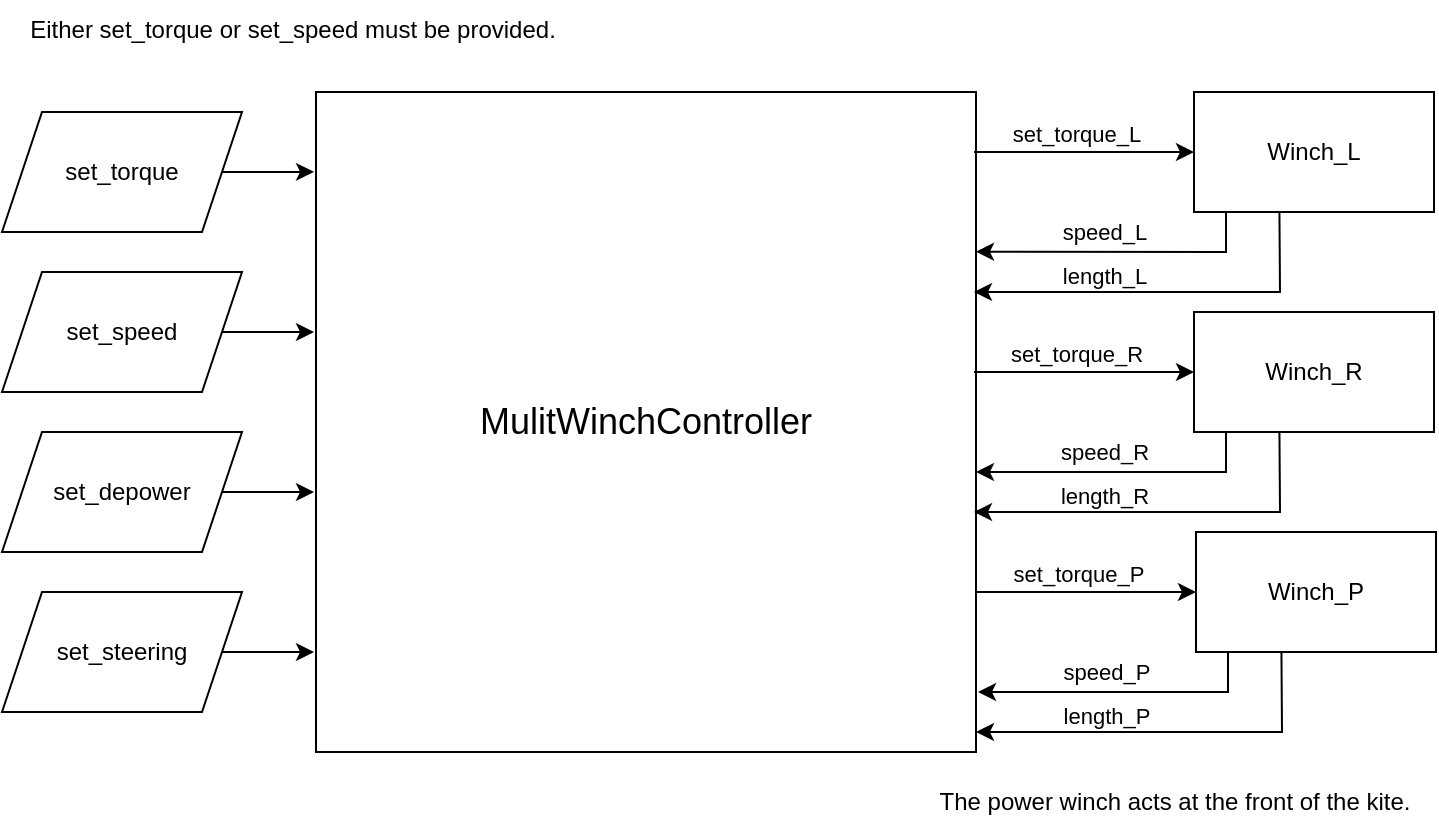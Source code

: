 <mxfile version="24.7.8">
  <diagram id="C5RBs43oDa-KdzZeNtuy" name="Page-1">
    <mxGraphModel dx="1017" dy="792" grid="1" gridSize="10" guides="1" tooltips="1" connect="1" arrows="1" fold="1" page="1" pageScale="1" pageWidth="827" pageHeight="1169" math="0" shadow="0">
      <root>
        <mxCell id="WIyWlLk6GJQsqaUBKTNV-0" />
        <mxCell id="WIyWlLk6GJQsqaUBKTNV-1" parent="WIyWlLk6GJQsqaUBKTNV-0" />
        <mxCell id="1Q-BHkRfI8R_v9FOW4Js-0" value="&lt;font style=&quot;font-size: 18px;&quot;&gt;MulitWinchController&lt;/font&gt;" style="whiteSpace=wrap;html=1;aspect=fixed;" parent="WIyWlLk6GJQsqaUBKTNV-1" vertex="1">
          <mxGeometry x="201" y="210" width="330" height="330" as="geometry" />
        </mxCell>
        <mxCell id="1Q-BHkRfI8R_v9FOW4Js-1" value="set_torque" style="shape=parallelogram;perimeter=parallelogramPerimeter;whiteSpace=wrap;html=1;fixedSize=1;" parent="WIyWlLk6GJQsqaUBKTNV-1" vertex="1">
          <mxGeometry x="44" y="220" width="120" height="60" as="geometry" />
        </mxCell>
        <mxCell id="1Q-BHkRfI8R_v9FOW4Js-2" value="set_speed" style="shape=parallelogram;perimeter=parallelogramPerimeter;whiteSpace=wrap;html=1;fixedSize=1;" parent="WIyWlLk6GJQsqaUBKTNV-1" vertex="1">
          <mxGeometry x="44" y="300" width="120" height="60" as="geometry" />
        </mxCell>
        <mxCell id="1Q-BHkRfI8R_v9FOW4Js-3" value="" style="endArrow=classic;html=1;rounded=0;exitX=1;exitY=0.5;exitDx=0;exitDy=0;entryX=-0.003;entryY=0.121;entryDx=0;entryDy=0;entryPerimeter=0;" parent="WIyWlLk6GJQsqaUBKTNV-1" source="1Q-BHkRfI8R_v9FOW4Js-1" target="1Q-BHkRfI8R_v9FOW4Js-0" edge="1">
          <mxGeometry width="50" height="50" relative="1" as="geometry">
            <mxPoint x="364" y="420" as="sourcePoint" />
            <mxPoint x="414" y="370" as="targetPoint" />
          </mxGeometry>
        </mxCell>
        <mxCell id="1Q-BHkRfI8R_v9FOW4Js-4" value="" style="endArrow=classic;html=1;rounded=0;exitX=1;exitY=0.5;exitDx=0;exitDy=0;" parent="WIyWlLk6GJQsqaUBKTNV-1" source="1Q-BHkRfI8R_v9FOW4Js-2" edge="1">
          <mxGeometry width="50" height="50" relative="1" as="geometry">
            <mxPoint x="364" y="420" as="sourcePoint" />
            <mxPoint x="200" y="330" as="targetPoint" />
          </mxGeometry>
        </mxCell>
        <mxCell id="1Q-BHkRfI8R_v9FOW4Js-5" value="set_depower" style="shape=parallelogram;perimeter=parallelogramPerimeter;whiteSpace=wrap;html=1;fixedSize=1;" parent="WIyWlLk6GJQsqaUBKTNV-1" vertex="1">
          <mxGeometry x="44" y="380" width="120" height="60" as="geometry" />
        </mxCell>
        <mxCell id="1Q-BHkRfI8R_v9FOW4Js-6" value="set_steering" style="shape=parallelogram;perimeter=parallelogramPerimeter;whiteSpace=wrap;html=1;fixedSize=1;" parent="WIyWlLk6GJQsqaUBKTNV-1" vertex="1">
          <mxGeometry x="44" y="460" width="120" height="60" as="geometry" />
        </mxCell>
        <mxCell id="1Q-BHkRfI8R_v9FOW4Js-7" value="" style="endArrow=classic;html=1;rounded=0;exitX=1;exitY=0.5;exitDx=0;exitDy=0;" parent="WIyWlLk6GJQsqaUBKTNV-1" source="1Q-BHkRfI8R_v9FOW4Js-5" edge="1">
          <mxGeometry width="50" height="50" relative="1" as="geometry">
            <mxPoint x="364" y="420" as="sourcePoint" />
            <mxPoint x="200" y="410" as="targetPoint" />
          </mxGeometry>
        </mxCell>
        <mxCell id="1Q-BHkRfI8R_v9FOW4Js-8" value="" style="endArrow=classic;html=1;rounded=0;exitX=1;exitY=0.5;exitDx=0;exitDy=0;" parent="WIyWlLk6GJQsqaUBKTNV-1" source="1Q-BHkRfI8R_v9FOW4Js-6" edge="1">
          <mxGeometry width="50" height="50" relative="1" as="geometry">
            <mxPoint x="364" y="420" as="sourcePoint" />
            <mxPoint x="200" y="490" as="targetPoint" />
          </mxGeometry>
        </mxCell>
        <mxCell id="1Q-BHkRfI8R_v9FOW4Js-16" value="Winch_L" style="rounded=0;whiteSpace=wrap;html=1;" parent="WIyWlLk6GJQsqaUBKTNV-1" vertex="1">
          <mxGeometry x="640" y="210" width="120" height="60" as="geometry" />
        </mxCell>
        <mxCell id="A10irX5c-ZqoLDYSONGR-0" value="" style="endArrow=classic;html=1;rounded=0;entryX=0;entryY=0.5;entryDx=0;entryDy=0;exitX=0.997;exitY=0.091;exitDx=0;exitDy=0;exitPerimeter=0;" parent="WIyWlLk6GJQsqaUBKTNV-1" source="1Q-BHkRfI8R_v9FOW4Js-0" target="1Q-BHkRfI8R_v9FOW4Js-16" edge="1">
          <mxGeometry width="50" height="50" relative="1" as="geometry">
            <mxPoint x="410" y="430" as="sourcePoint" />
            <mxPoint x="460" y="380" as="targetPoint" />
          </mxGeometry>
        </mxCell>
        <mxCell id="A10irX5c-ZqoLDYSONGR-1" value="set_torque_L" style="edgeLabel;html=1;align=center;verticalAlign=middle;resizable=0;points=[];" parent="A10irX5c-ZqoLDYSONGR-0" vertex="1" connectable="0">
          <mxGeometry x="-0.304" y="2" relative="1" as="geometry">
            <mxPoint x="12" y="-7" as="offset" />
          </mxGeometry>
        </mxCell>
        <mxCell id="A10irX5c-ZqoLDYSONGR-3" value="" style="endArrow=classic;html=1;rounded=0;entryX=1;entryY=0.242;entryDx=0;entryDy=0;entryPerimeter=0;" parent="WIyWlLk6GJQsqaUBKTNV-1" target="1Q-BHkRfI8R_v9FOW4Js-0" edge="1">
          <mxGeometry width="50" height="50" relative="1" as="geometry">
            <mxPoint x="656" y="280" as="sourcePoint" />
            <mxPoint x="600" y="380" as="targetPoint" />
            <Array as="points">
              <mxPoint x="656" y="270" />
              <mxPoint x="656" y="280" />
              <mxPoint x="656" y="290" />
            </Array>
          </mxGeometry>
        </mxCell>
        <mxCell id="A10irX5c-ZqoLDYSONGR-4" value="speed_L" style="edgeLabel;html=1;align=center;verticalAlign=middle;resizable=0;points=[];" parent="A10irX5c-ZqoLDYSONGR-3" vertex="1" connectable="0">
          <mxGeometry x="0.145" y="-1" relative="1" as="geometry">
            <mxPoint x="-3" y="-9" as="offset" />
          </mxGeometry>
        </mxCell>
        <mxCell id="A10irX5c-ZqoLDYSONGR-5" value="" style="endArrow=classic;html=1;rounded=0;exitX=0.356;exitY=1;exitDx=0;exitDy=0;exitPerimeter=0;" parent="WIyWlLk6GJQsqaUBKTNV-1" source="1Q-BHkRfI8R_v9FOW4Js-16" edge="1">
          <mxGeometry width="50" height="50" relative="1" as="geometry">
            <mxPoint x="550" y="430" as="sourcePoint" />
            <mxPoint x="530" y="310" as="targetPoint" />
            <Array as="points">
              <mxPoint x="683" y="310" />
            </Array>
          </mxGeometry>
        </mxCell>
        <mxCell id="A10irX5c-ZqoLDYSONGR-6" value="length_L" style="edgeLabel;html=1;align=center;verticalAlign=middle;resizable=0;points=[];" parent="A10irX5c-ZqoLDYSONGR-5" vertex="1" connectable="0">
          <mxGeometry x="0.326" y="2" relative="1" as="geometry">
            <mxPoint y="-10" as="offset" />
          </mxGeometry>
        </mxCell>
        <mxCell id="v7gLK80PZPXIAIXXdGfH-0" value="Winch_R" style="rounded=0;whiteSpace=wrap;html=1;" vertex="1" parent="WIyWlLk6GJQsqaUBKTNV-1">
          <mxGeometry x="640" y="320" width="120" height="60" as="geometry" />
        </mxCell>
        <mxCell id="v7gLK80PZPXIAIXXdGfH-1" value="" style="endArrow=classic;html=1;rounded=0;entryX=0;entryY=0.5;entryDx=0;entryDy=0;exitX=0.997;exitY=0.091;exitDx=0;exitDy=0;exitPerimeter=0;" edge="1" parent="WIyWlLk6GJQsqaUBKTNV-1" target="v7gLK80PZPXIAIXXdGfH-0">
          <mxGeometry width="50" height="50" relative="1" as="geometry">
            <mxPoint x="530" y="350" as="sourcePoint" />
            <mxPoint x="460" y="490" as="targetPoint" />
          </mxGeometry>
        </mxCell>
        <mxCell id="v7gLK80PZPXIAIXXdGfH-2" value="set_torque_R" style="edgeLabel;html=1;align=center;verticalAlign=middle;resizable=0;points=[];" vertex="1" connectable="0" parent="v7gLK80PZPXIAIXXdGfH-1">
          <mxGeometry x="-0.304" y="2" relative="1" as="geometry">
            <mxPoint x="12" y="-7" as="offset" />
          </mxGeometry>
        </mxCell>
        <mxCell id="v7gLK80PZPXIAIXXdGfH-3" value="" style="endArrow=classic;html=1;rounded=0;entryX=1;entryY=0.242;entryDx=0;entryDy=0;entryPerimeter=0;" edge="1" parent="WIyWlLk6GJQsqaUBKTNV-1">
          <mxGeometry width="50" height="50" relative="1" as="geometry">
            <mxPoint x="656" y="390" as="sourcePoint" />
            <mxPoint x="531" y="400" as="targetPoint" />
            <Array as="points">
              <mxPoint x="656" y="380" />
              <mxPoint x="656" y="390" />
              <mxPoint x="656" y="400" />
            </Array>
          </mxGeometry>
        </mxCell>
        <mxCell id="v7gLK80PZPXIAIXXdGfH-4" value="speed_R" style="edgeLabel;html=1;align=center;verticalAlign=middle;resizable=0;points=[];" vertex="1" connectable="0" parent="v7gLK80PZPXIAIXXdGfH-3">
          <mxGeometry x="0.145" y="-1" relative="1" as="geometry">
            <mxPoint x="-3" y="-9" as="offset" />
          </mxGeometry>
        </mxCell>
        <mxCell id="v7gLK80PZPXIAIXXdGfH-5" value="" style="endArrow=classic;html=1;rounded=0;exitX=0.356;exitY=1;exitDx=0;exitDy=0;exitPerimeter=0;" edge="1" parent="WIyWlLk6GJQsqaUBKTNV-1" source="v7gLK80PZPXIAIXXdGfH-0">
          <mxGeometry width="50" height="50" relative="1" as="geometry">
            <mxPoint x="550" y="540" as="sourcePoint" />
            <mxPoint x="530" y="420" as="targetPoint" />
            <Array as="points">
              <mxPoint x="683" y="420" />
            </Array>
          </mxGeometry>
        </mxCell>
        <mxCell id="v7gLK80PZPXIAIXXdGfH-6" value="length_R" style="edgeLabel;html=1;align=center;verticalAlign=middle;resizable=0;points=[];" vertex="1" connectable="0" parent="v7gLK80PZPXIAIXXdGfH-5">
          <mxGeometry x="0.326" y="2" relative="1" as="geometry">
            <mxPoint y="-10" as="offset" />
          </mxGeometry>
        </mxCell>
        <mxCell id="v7gLK80PZPXIAIXXdGfH-7" value="Winch_P" style="rounded=0;whiteSpace=wrap;html=1;" vertex="1" parent="WIyWlLk6GJQsqaUBKTNV-1">
          <mxGeometry x="641" y="430" width="120" height="60" as="geometry" />
        </mxCell>
        <mxCell id="v7gLK80PZPXIAIXXdGfH-8" value="" style="endArrow=classic;html=1;rounded=0;entryX=0;entryY=0.5;entryDx=0;entryDy=0;exitX=0.997;exitY=0.091;exitDx=0;exitDy=0;exitPerimeter=0;" edge="1" parent="WIyWlLk6GJQsqaUBKTNV-1" target="v7gLK80PZPXIAIXXdGfH-7">
          <mxGeometry width="50" height="50" relative="1" as="geometry">
            <mxPoint x="531" y="460" as="sourcePoint" />
            <mxPoint x="461" y="600" as="targetPoint" />
          </mxGeometry>
        </mxCell>
        <mxCell id="v7gLK80PZPXIAIXXdGfH-9" value="set_torque_P" style="edgeLabel;html=1;align=center;verticalAlign=middle;resizable=0;points=[];" vertex="1" connectable="0" parent="v7gLK80PZPXIAIXXdGfH-8">
          <mxGeometry x="-0.304" y="2" relative="1" as="geometry">
            <mxPoint x="12" y="-7" as="offset" />
          </mxGeometry>
        </mxCell>
        <mxCell id="v7gLK80PZPXIAIXXdGfH-10" value="" style="endArrow=classic;html=1;rounded=0;entryX=1;entryY=0.242;entryDx=0;entryDy=0;entryPerimeter=0;" edge="1" parent="WIyWlLk6GJQsqaUBKTNV-1">
          <mxGeometry width="50" height="50" relative="1" as="geometry">
            <mxPoint x="657" y="500" as="sourcePoint" />
            <mxPoint x="532" y="510" as="targetPoint" />
            <Array as="points">
              <mxPoint x="657" y="490" />
              <mxPoint x="657" y="500" />
              <mxPoint x="657" y="510" />
            </Array>
          </mxGeometry>
        </mxCell>
        <mxCell id="v7gLK80PZPXIAIXXdGfH-11" value="speed_P" style="edgeLabel;html=1;align=center;verticalAlign=middle;resizable=0;points=[];" vertex="1" connectable="0" parent="v7gLK80PZPXIAIXXdGfH-10">
          <mxGeometry x="0.145" y="-1" relative="1" as="geometry">
            <mxPoint x="-3" y="-9" as="offset" />
          </mxGeometry>
        </mxCell>
        <mxCell id="v7gLK80PZPXIAIXXdGfH-12" value="" style="endArrow=classic;html=1;rounded=0;exitX=0.356;exitY=1;exitDx=0;exitDy=0;exitPerimeter=0;" edge="1" parent="WIyWlLk6GJQsqaUBKTNV-1" source="v7gLK80PZPXIAIXXdGfH-7">
          <mxGeometry width="50" height="50" relative="1" as="geometry">
            <mxPoint x="551" y="650" as="sourcePoint" />
            <mxPoint x="531" y="530" as="targetPoint" />
            <Array as="points">
              <mxPoint x="684" y="530" />
            </Array>
          </mxGeometry>
        </mxCell>
        <mxCell id="v7gLK80PZPXIAIXXdGfH-13" value="length_P" style="edgeLabel;html=1;align=center;verticalAlign=middle;resizable=0;points=[];" vertex="1" connectable="0" parent="v7gLK80PZPXIAIXXdGfH-12">
          <mxGeometry x="0.326" y="2" relative="1" as="geometry">
            <mxPoint y="-10" as="offset" />
          </mxGeometry>
        </mxCell>
        <mxCell id="v7gLK80PZPXIAIXXdGfH-16" value="Either set_torque or set_speed must be provided." style="text;html=1;align=center;verticalAlign=middle;resizable=0;points=[];autosize=1;strokeColor=none;fillColor=none;" vertex="1" parent="WIyWlLk6GJQsqaUBKTNV-1">
          <mxGeometry x="44" y="164" width="290" height="30" as="geometry" />
        </mxCell>
        <mxCell id="v7gLK80PZPXIAIXXdGfH-17" value="The power winch acts at the front of the kite." style="text;html=1;align=center;verticalAlign=middle;resizable=0;points=[];autosize=1;strokeColor=none;fillColor=none;" vertex="1" parent="WIyWlLk6GJQsqaUBKTNV-1">
          <mxGeometry x="500" y="550" width="260" height="30" as="geometry" />
        </mxCell>
      </root>
    </mxGraphModel>
  </diagram>
</mxfile>
